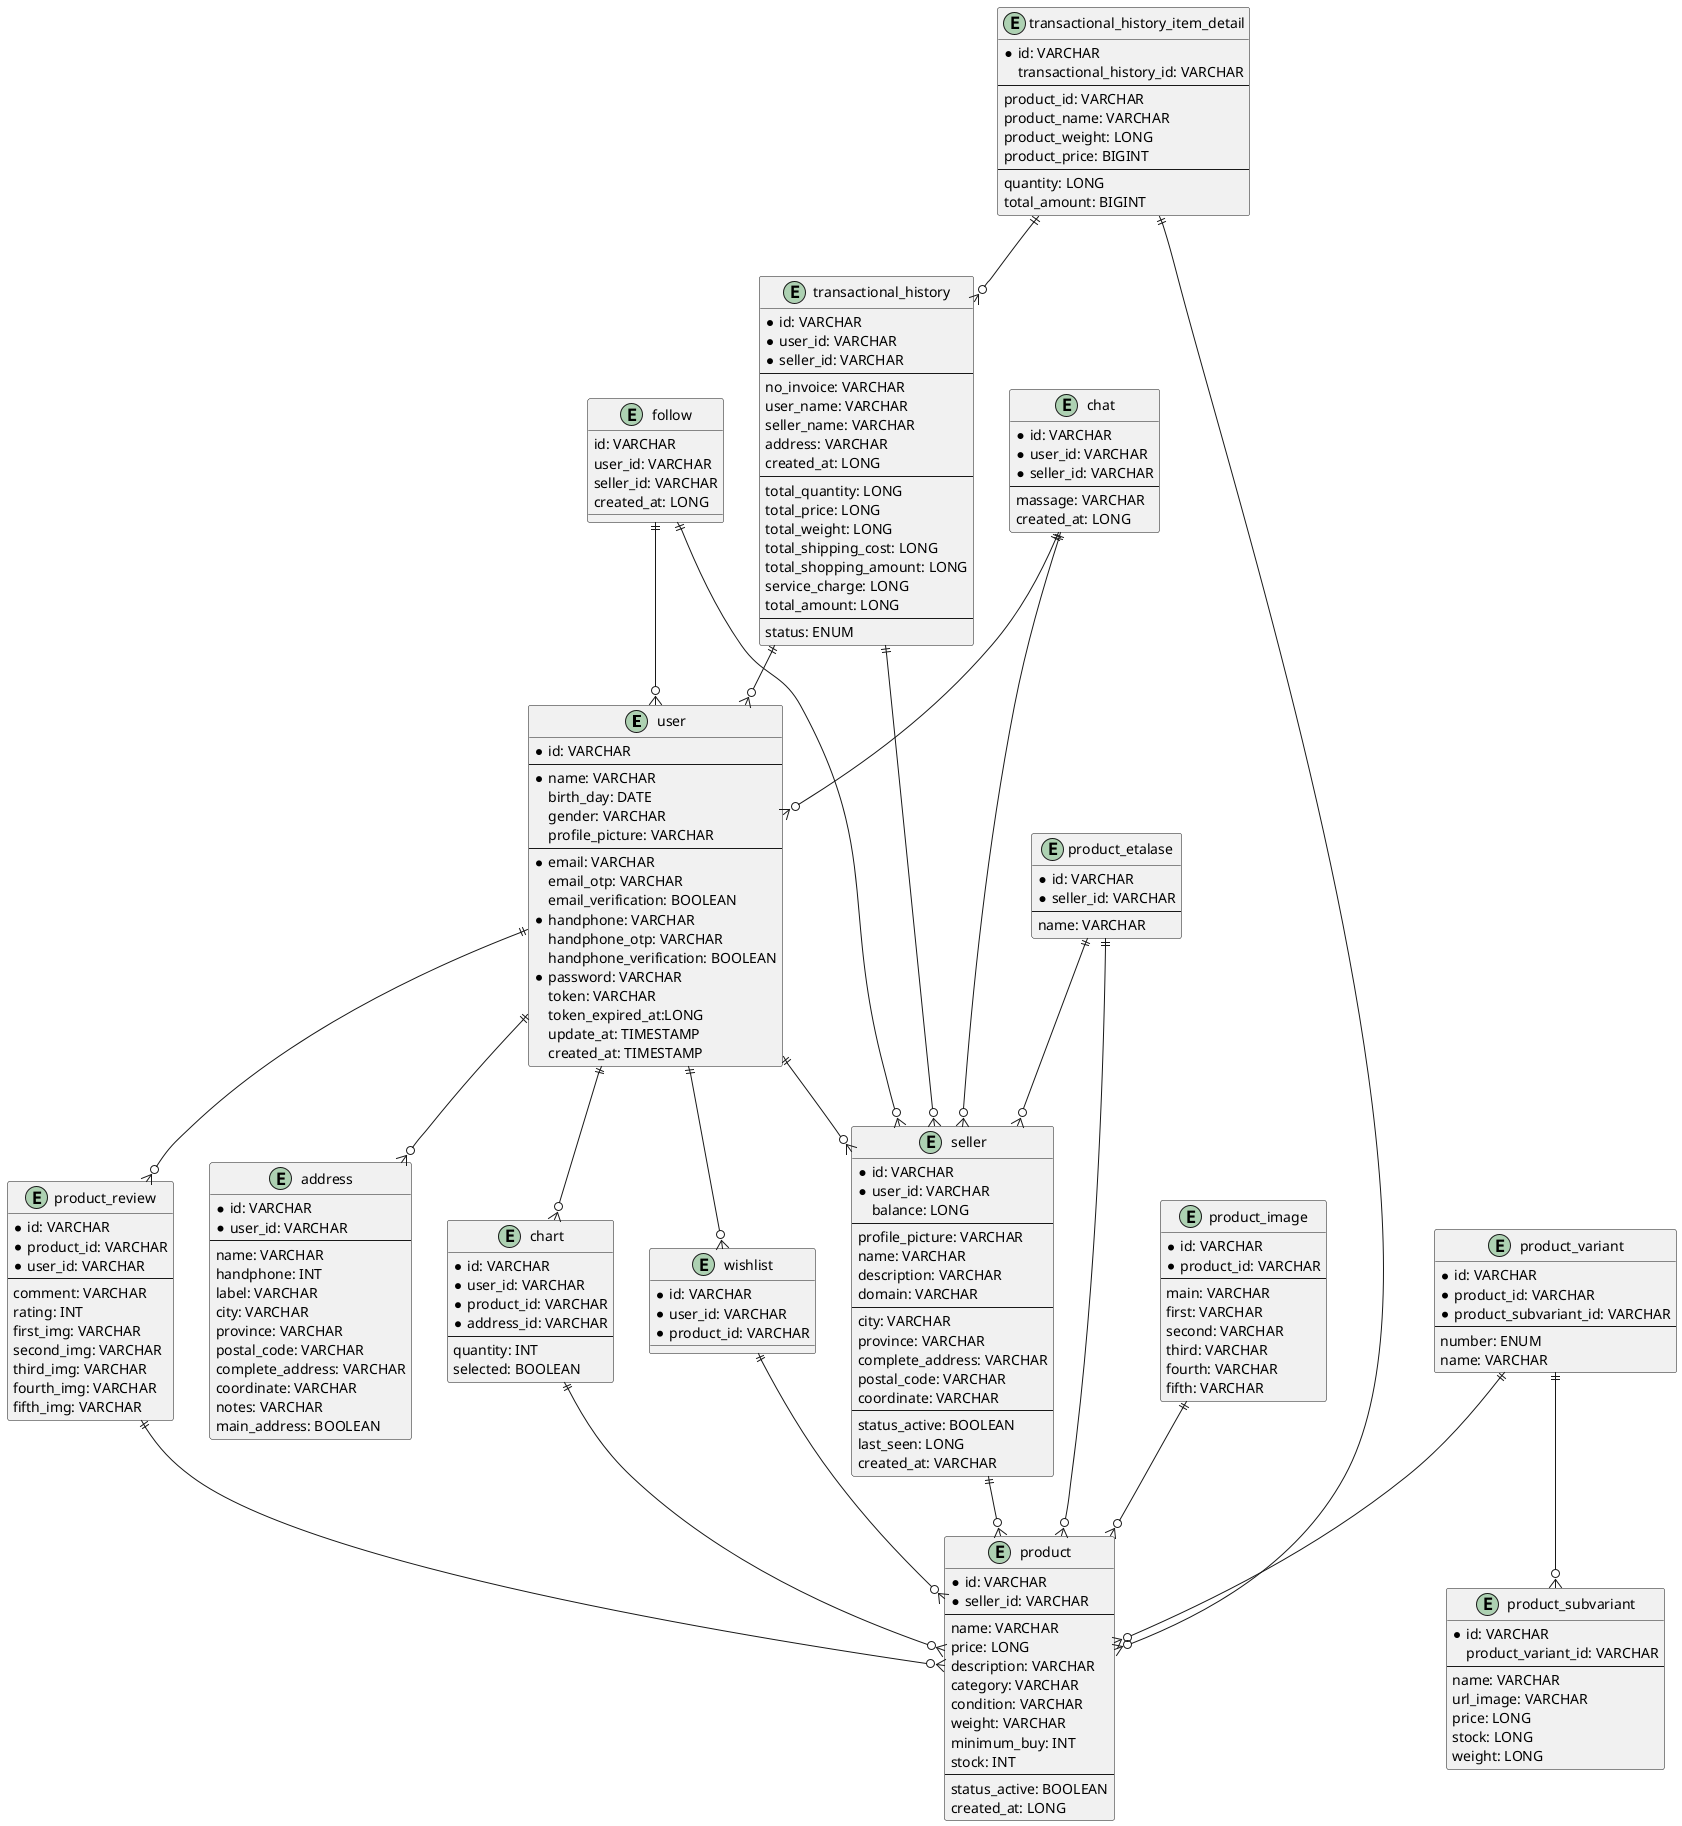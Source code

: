 @startuml

entity user{
*id: VARCHAR
--
*name: VARCHAR
birth_day: DATE
gender: VARCHAR
profile_picture: VARCHAR
--
*email: VARCHAR
email_otp: VARCHAR
email_verification: BOOLEAN
*handphone: VARCHAR
handphone_otp: VARCHAR
handphone_verification: BOOLEAN
*password: VARCHAR
token: VARCHAR
token_expired_at:LONG
update_at: TIMESTAMP
created_at: TIMESTAMP
}


entity address{
*id: VARCHAR
*user_id: VARCHAR
--
name: VARCHAR
handphone: INT
label: VARCHAR
city: VARCHAR
province: VARCHAR
postal_code: VARCHAR
complete_address: VARCHAR
coordinate: VARCHAR
notes: VARCHAR
main_address: BOOLEAN
}

entity seller{
*id: VARCHAR
*user_id: VARCHAR
balance: LONG
--
profile_picture: VARCHAR
name: VARCHAR
description: VARCHAR
domain: VARCHAR
--
city: VARCHAR
province: VARCHAR
complete_address: VARCHAR
postal_code: VARCHAR
coordinate: VARCHAR
--
status_active: BOOLEAN
last_seen: LONG
created_at: VARCHAR
}

entity product{
*id: VARCHAR
*seller_id: VARCHAR
--
name: VARCHAR
price: LONG
description: VARCHAR
category: VARCHAR
condition: VARCHAR
weight: VARCHAR
minimum_buy: INT
stock: INT
--
status_active: BOOLEAN
created_at: LONG
}

entity product_variant{
*id: VARCHAR
*product_id: VARCHAR
*product_subvariant_id: VARCHAR
--
number: ENUM
name: VARCHAR
}

entity product_etalase{
*id: VARCHAR
*seller_id: VARCHAR
--
name: VARCHAR
}

entity product_subvariant{
*id: VARCHAR
product_variant_id: VARCHAR
--
name: VARCHAR
url_image: VARCHAR
price: LONG
stock: LONG
weight: LONG
}

entity product_image{
*id: VARCHAR
*product_id: VARCHAR
--
main: VARCHAR
first: VARCHAR
second: VARCHAR
third: VARCHAR
fourth: VARCHAR
fifth: VARCHAR
}

entity product_review{
*id: VARCHAR
*product_id: VARCHAR
*user_id: VARCHAR
--
comment: VARCHAR
rating: INT
first_img: VARCHAR
second_img: VARCHAR
third_img: VARCHAR
fourth_img: VARCHAR
fifth_img: VARCHAR
}

entity chart{
*id: VARCHAR
*user_id: VARCHAR
*product_id: VARCHAR
*address_id: VARCHAR
--
quantity: INT
selected: BOOLEAN
}

entity transactional_history{
*id: VARCHAR
*user_id: VARCHAR
*seller_id: VARCHAR
--
no_invoice: VARCHAR
user_name: VARCHAR
seller_name: VARCHAR
address: VARCHAR
created_at: LONG
--
total_quantity: LONG
total_price: LONG
total_weight: LONG
total_shipping_cost: LONG
total_shopping_amount: LONG
service_charge: LONG
total_amount: LONG
--
status: ENUM
}

entity transactional_history_item_detail{
*id: VARCHAR
transactional_history_id: VARCHAR
--
product_id: VARCHAR
product_name: VARCHAR
product_weight: LONG
product_price: BIGINT
--
quantity: LONG
total_amount: BIGINT
}

entity chat{
*id: VARCHAR
*user_id: VARCHAR
*seller_id: VARCHAR
--
massage: VARCHAR
created_at: LONG
}

entity wishlist{
*id: VARCHAR
*user_id: VARCHAR
*product_id: VARCHAR
}

entity follow{
id: VARCHAR
user_id: VARCHAR
seller_id: VARCHAR
created_at: LONG
}

'user ||--o| seller
'seller ||--o| product
'user ||--o| chart
'chart ||--o| product
'user ||--o| address
'
'product_etalase ||--o| product
'product_etalase ||--o| seller
'product_image ||--o| product
'product_variant ||--o| product
'product_variant ||--o| product_image
'
'user ||--o| wishlist
'wishlist ||--o| product
'
'user ||--o| product_review
'product_review ||--o| product
'transactional_history_item_detail ||--o| transactional_history
'transactional_history_item_detail ||--o| product
'transactional_history ||--o| user
'transactional_history ||--o| seller
'
'chat ||--o| seller
'chat ||--o| user
'
'follow ||--o| user
'follow ||--o| seller
''''''''''''''
user ||--o{ seller
seller ||--o{ product
user ||--o{ chart
chart ||--o{ product
user ||--o{ address

product_etalase ||--o{ product
product_etalase ||--o{ seller

user ||--o{ wishlist
wishlist ||--o{ product

user ||--o{ product_review
product_review ||--o{ product
transactional_history_item_detail ||--o{ transactional_history
transactional_history_item_detail ||--o{ product
transactional_history ||--o{ user
transactional_history ||--o{ seller

chat ||--o{ seller
chat ||--o{ user

follow ||--o{ user
follow ||--o{ seller

product_image ||--o{ product
product_variant ||--o{ product
product_variant ||--o{ product_subvariant
@enduml